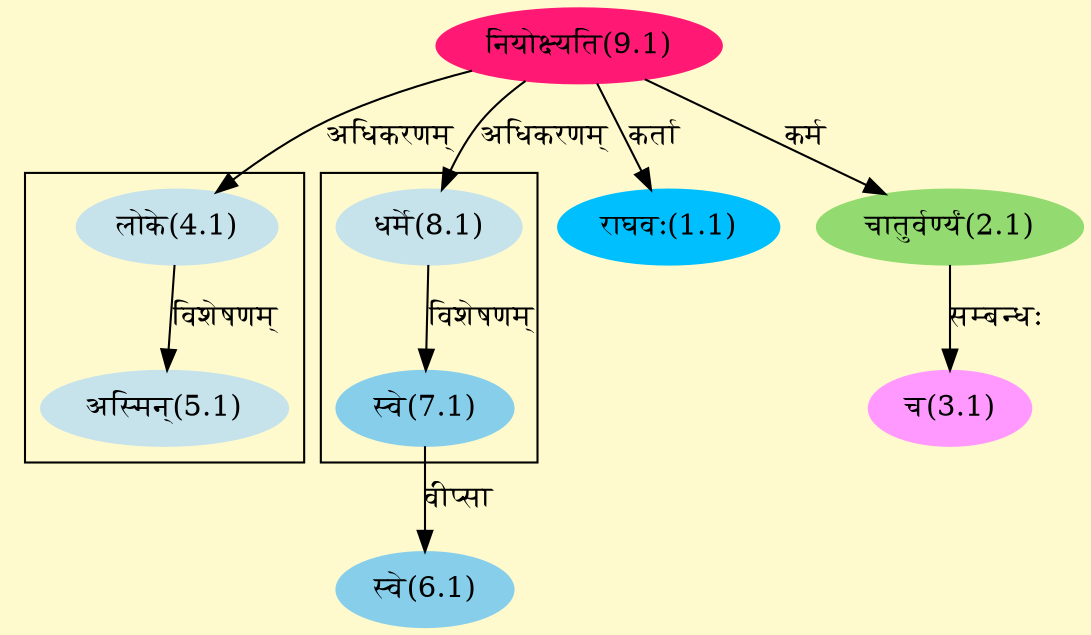 digraph G{
rankdir=BT;
 compound=true;
 bgcolor="lemonchiffon1";

subgraph cluster_1{
Node5_1 [style=filled, color="#C6E2EB" label = "अस्मिन्(5.1)"]
Node4_1 [style=filled, color="#C6E2EB" label = "लोके(4.1)"]

}

subgraph cluster_2{
Node7_1 [style=filled, color="#87CEEB" label = "स्वे(7.1)"]
Node8_1 [style=filled, color="#C6E2EB" label = "धर्मे(8.1)"]

}
Node1_1 [style=filled, color="#00BFFF" label = "राघवः(1.1)"]
Node9_1 [style=filled, color="#FF1975" label = "नियोक्ष्यति(9.1)"]
Node2_1 [style=filled, color="#93DB70" label = "चातुर्वर्ण्यं(2.1)"]
Node3_1 [style=filled, color="#FF99FF" label = "च(3.1)"]
Node4_1 [style=filled, color="#C6E2EB" label = "लोके(4.1)"]
Node6_1 [style=filled, color="#87CEEB" label = "स्वे(6.1)"]
Node7_1 [style=filled, color="#87CEEB" label = "स्वे(7.1)"]
Node8_1 [style=filled, color="#C6E2EB" label = "धर्मे(8.1)"]
/* Start of Relations section */

Node1_1 -> Node9_1 [  label="कर्ता"  dir="back" ]
Node2_1 -> Node9_1 [  label="कर्म"  dir="back" ]
Node3_1 -> Node2_1 [  label="सम्बन्धः"  dir="back" ]
Node4_1 -> Node9_1 [  label="अधिकरणम्"  dir="back" ]
Node5_1 -> Node4_1 [  label="विशेषणम्"  dir="back" ]
Node6_1 -> Node7_1 [  label="वीप्सा"  dir="back" ]
Node7_1 -> Node8_1 [  label="विशेषणम्"  dir="back" ]
Node8_1 -> Node9_1 [  label="अधिकरणम्"  dir="back" ]
}
